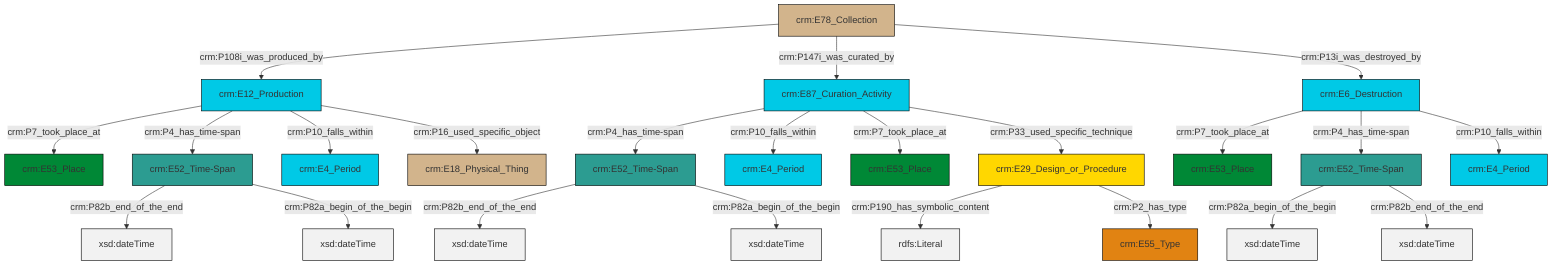 graph TD
classDef Literal fill:#f2f2f2,stroke:#000000;
classDef CRM_Entity fill:#FFFFFF,stroke:#000000;
classDef Temporal_Entity fill:#00C9E6, stroke:#000000;
classDef Type fill:#E18312, stroke:#000000;
classDef Time-Span fill:#2C9C91, stroke:#000000;
classDef Appellation fill:#FFEB7F, stroke:#000000;
classDef Place fill:#008836, stroke:#000000;
classDef Persistent_Item fill:#B266B2, stroke:#000000;
classDef Conceptual_Object fill:#FFD700, stroke:#000000;
classDef Physical_Thing fill:#D2B48C, stroke:#000000;
classDef Actor fill:#f58aad, stroke:#000000;
classDef PC_Classes fill:#4ce600, stroke:#000000;
classDef Multi fill:#cccccc,stroke:#000000;

0["crm:E52_Time-Span"]:::Time-Span -->|crm:P82a_begin_of_the_begin| 1[xsd:dateTime]:::Literal
6["crm:E6_Destruction"]:::Temporal_Entity -->|crm:P7_took_place_at| 7["crm:E53_Place"]:::Place
12["crm:E12_Production"]:::Temporal_Entity -->|crm:P7_took_place_at| 13["crm:E53_Place"]:::Place
14["crm:E87_Curation_Activity"]:::Temporal_Entity -->|crm:P4_has_time-span| 2["crm:E52_Time-Span"]:::Time-Span
12["crm:E12_Production"]:::Temporal_Entity -->|crm:P4_has_time-span| 15["crm:E52_Time-Span"]:::Time-Span
6["crm:E6_Destruction"]:::Temporal_Entity -->|crm:P4_has_time-span| 0["crm:E52_Time-Span"]:::Time-Span
0["crm:E52_Time-Span"]:::Time-Span -->|crm:P82b_end_of_the_end| 16[xsd:dateTime]:::Literal
14["crm:E87_Curation_Activity"]:::Temporal_Entity -->|crm:P10_falls_within| 8["crm:E4_Period"]:::Temporal_Entity
14["crm:E87_Curation_Activity"]:::Temporal_Entity -->|crm:P7_took_place_at| 19["crm:E53_Place"]:::Place
15["crm:E52_Time-Span"]:::Time-Span -->|crm:P82b_end_of_the_end| 21[xsd:dateTime]:::Literal
17["crm:E78_Collection"]:::Physical_Thing -->|crm:P108i_was_produced_by| 12["crm:E12_Production"]:::Temporal_Entity
17["crm:E78_Collection"]:::Physical_Thing -->|crm:P147i_was_curated_by| 14["crm:E87_Curation_Activity"]:::Temporal_Entity
12["crm:E12_Production"]:::Temporal_Entity -->|crm:P10_falls_within| 10["crm:E4_Period"]:::Temporal_Entity
4["crm:E29_Design_or_Procedure"]:::Conceptual_Object -->|crm:P190_has_symbolic_content| 23[rdfs:Literal]:::Literal
2["crm:E52_Time-Span"]:::Time-Span -->|crm:P82b_end_of_the_end| 28[xsd:dateTime]:::Literal
4["crm:E29_Design_or_Procedure"]:::Conceptual_Object -->|crm:P2_has_type| 31["crm:E55_Type"]:::Type
15["crm:E52_Time-Span"]:::Time-Span -->|crm:P82a_begin_of_the_begin| 32[xsd:dateTime]:::Literal
17["crm:E78_Collection"]:::Physical_Thing -->|crm:P13i_was_destroyed_by| 6["crm:E6_Destruction"]:::Temporal_Entity
2["crm:E52_Time-Span"]:::Time-Span -->|crm:P82a_begin_of_the_begin| 36[xsd:dateTime]:::Literal
14["crm:E87_Curation_Activity"]:::Temporal_Entity -->|crm:P33_used_specific_technique| 4["crm:E29_Design_or_Procedure"]:::Conceptual_Object
12["crm:E12_Production"]:::Temporal_Entity -->|crm:P16_used_specific_object| 24["crm:E18_Physical_Thing"]:::Physical_Thing
6["crm:E6_Destruction"]:::Temporal_Entity -->|crm:P10_falls_within| 26["crm:E4_Period"]:::Temporal_Entity